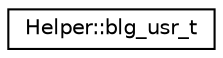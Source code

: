 digraph "Graphical Class Hierarchy"
{
  edge [fontname="Helvetica",fontsize="10",labelfontname="Helvetica",labelfontsize="10"];
  node [fontname="Helvetica",fontsize="10",shape=record];
  rankdir="LR";
  Node0 [label="Helper::blg_usr_t",height=0.2,width=0.4,color="black", fillcolor="white", style="filled",URL="$struct_helper_1_1blg__usr__t.html"];
}
